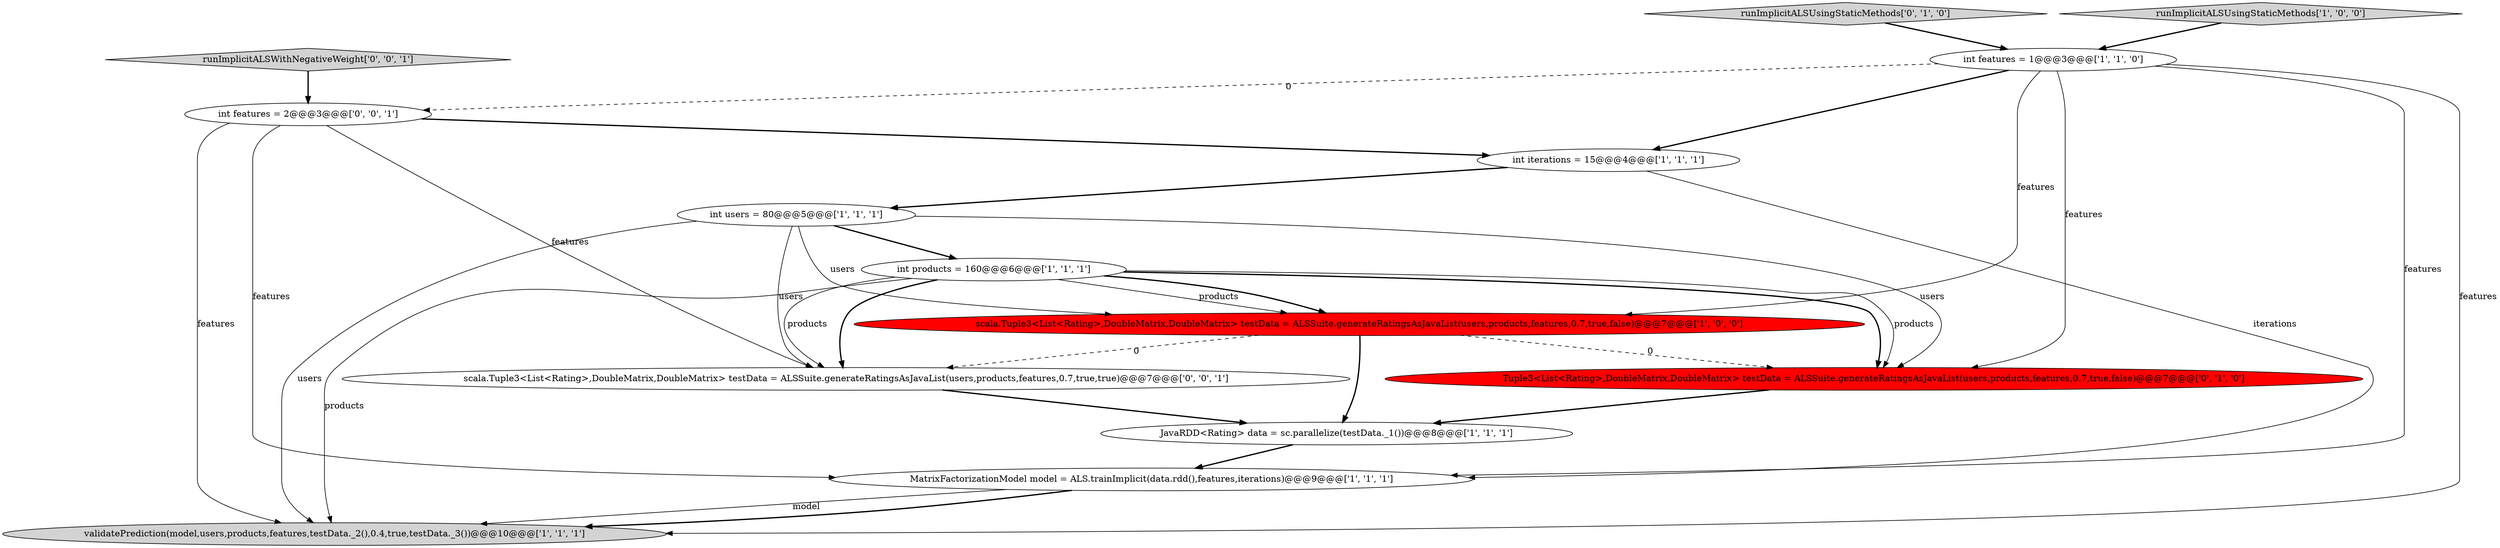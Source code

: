 digraph {
1 [style = filled, label = "MatrixFactorizationModel model = ALS.trainImplicit(data.rdd(),features,iterations)@@@9@@@['1', '1', '1']", fillcolor = white, shape = ellipse image = "AAA0AAABBB1BBB"];
9 [style = filled, label = "runImplicitALSUsingStaticMethods['0', '1', '0']", fillcolor = lightgray, shape = diamond image = "AAA0AAABBB2BBB"];
4 [style = filled, label = "int features = 1@@@3@@@['1', '1', '0']", fillcolor = white, shape = ellipse image = "AAA0AAABBB1BBB"];
7 [style = filled, label = "runImplicitALSUsingStaticMethods['1', '0', '0']", fillcolor = lightgray, shape = diamond image = "AAA0AAABBB1BBB"];
8 [style = filled, label = "int products = 160@@@6@@@['1', '1', '1']", fillcolor = white, shape = ellipse image = "AAA0AAABBB1BBB"];
13 [style = filled, label = "scala.Tuple3<List<Rating>,DoubleMatrix,DoubleMatrix> testData = ALSSuite.generateRatingsAsJavaList(users,products,features,0.7,true,true)@@@7@@@['0', '0', '1']", fillcolor = white, shape = ellipse image = "AAA0AAABBB3BBB"];
6 [style = filled, label = "scala.Tuple3<List<Rating>,DoubleMatrix,DoubleMatrix> testData = ALSSuite.generateRatingsAsJavaList(users,products,features,0.7,true,false)@@@7@@@['1', '0', '0']", fillcolor = red, shape = ellipse image = "AAA1AAABBB1BBB"];
11 [style = filled, label = "int features = 2@@@3@@@['0', '0', '1']", fillcolor = white, shape = ellipse image = "AAA0AAABBB3BBB"];
3 [style = filled, label = "JavaRDD<Rating> data = sc.parallelize(testData._1())@@@8@@@['1', '1', '1']", fillcolor = white, shape = ellipse image = "AAA0AAABBB1BBB"];
2 [style = filled, label = "validatePrediction(model,users,products,features,testData._2(),0.4,true,testData._3())@@@10@@@['1', '1', '1']", fillcolor = lightgray, shape = ellipse image = "AAA0AAABBB1BBB"];
5 [style = filled, label = "int users = 80@@@5@@@['1', '1', '1']", fillcolor = white, shape = ellipse image = "AAA0AAABBB1BBB"];
10 [style = filled, label = "Tuple3<List<Rating>,DoubleMatrix,DoubleMatrix> testData = ALSSuite.generateRatingsAsJavaList(users,products,features,0.7,true,false)@@@7@@@['0', '1', '0']", fillcolor = red, shape = ellipse image = "AAA1AAABBB2BBB"];
0 [style = filled, label = "int iterations = 15@@@4@@@['1', '1', '1']", fillcolor = white, shape = ellipse image = "AAA0AAABBB1BBB"];
12 [style = filled, label = "runImplicitALSWithNegativeWeight['0', '0', '1']", fillcolor = lightgray, shape = diamond image = "AAA0AAABBB3BBB"];
8->6 [style = solid, label="products"];
6->3 [style = bold, label=""];
5->8 [style = bold, label=""];
8->10 [style = bold, label=""];
4->6 [style = solid, label="features"];
5->2 [style = solid, label="users"];
3->1 [style = bold, label=""];
8->2 [style = solid, label="products"];
9->4 [style = bold, label=""];
5->10 [style = solid, label="users"];
12->11 [style = bold, label=""];
5->13 [style = solid, label="users"];
10->3 [style = bold, label=""];
8->6 [style = bold, label=""];
7->4 [style = bold, label=""];
4->0 [style = bold, label=""];
6->10 [style = dashed, label="0"];
4->1 [style = solid, label="features"];
0->1 [style = solid, label="iterations"];
11->0 [style = bold, label=""];
6->13 [style = dashed, label="0"];
13->3 [style = bold, label=""];
5->6 [style = solid, label="users"];
11->2 [style = solid, label="features"];
4->2 [style = solid, label="features"];
4->10 [style = solid, label="features"];
8->10 [style = solid, label="products"];
11->1 [style = solid, label="features"];
8->13 [style = solid, label="products"];
1->2 [style = bold, label=""];
11->13 [style = solid, label="features"];
4->11 [style = dashed, label="0"];
1->2 [style = solid, label="model"];
8->13 [style = bold, label=""];
0->5 [style = bold, label=""];
}
